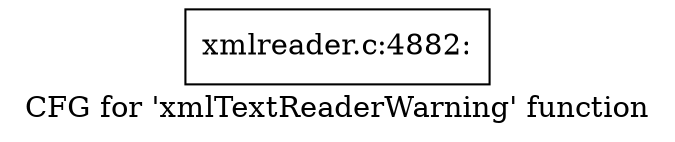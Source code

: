 digraph "CFG for 'xmlTextReaderWarning' function" {
	label="CFG for 'xmlTextReaderWarning' function";

	Node0x55e449641930 [shape=record,label="{xmlreader.c:4882:}"];
}
